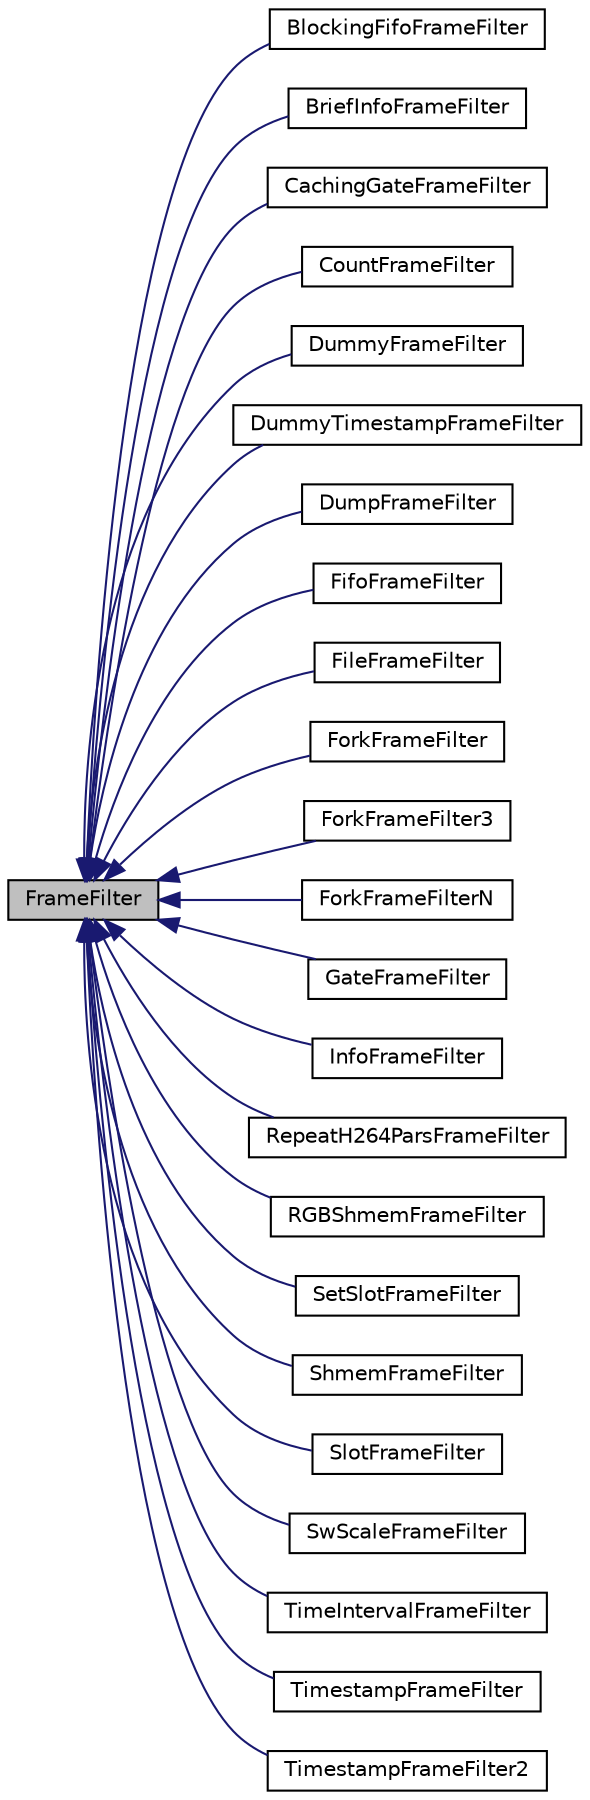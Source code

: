 digraph "FrameFilter"
{
  edge [fontname="Helvetica",fontsize="10",labelfontname="Helvetica",labelfontsize="10"];
  node [fontname="Helvetica",fontsize="10",shape=record];
  rankdir="LR";
  Node0 [label="FrameFilter",height=0.2,width=0.4,color="black", fillcolor="grey75", style="filled", fontcolor="black"];
  Node0 -> Node1 [dir="back",color="midnightblue",fontsize="10",style="solid",fontname="Helvetica"];
  Node1 [label="BlockingFifoFrameFilter",height=0.2,width=0.4,color="black", fillcolor="white", style="filled",URL="$classBlockingFifoFrameFilter.html",tooltip="Passes frames to a multiprocessing fifo. "];
  Node0 -> Node2 [dir="back",color="midnightblue",fontsize="10",style="solid",fontname="Helvetica"];
  Node2 [label="BriefInfoFrameFilter",height=0.2,width=0.4,color="black", fillcolor="white", style="filled",URL="$classBriefInfoFrameFilter.html",tooltip="Dump the beginning of Frame&#39;s payload into stdout in a one-liner. "];
  Node0 -> Node3 [dir="back",color="midnightblue",fontsize="10",style="solid",fontname="Helvetica"];
  Node3 [label="CachingGateFrameFilter",height=0.2,width=0.4,color="black", fillcolor="white", style="filled",URL="$classCachingGateFrameFilter.html",tooltip="Caches SetupFrame s. "];
  Node0 -> Node4 [dir="back",color="midnightblue",fontsize="10",style="solid",fontname="Helvetica"];
  Node4 [label="CountFrameFilter",height=0.2,width=0.4,color="black", fillcolor="white", style="filled",URL="$classCountFrameFilter.html",tooltip="Counts frames passed through this filter. "];
  Node0 -> Node5 [dir="back",color="midnightblue",fontsize="10",style="solid",fontname="Helvetica"];
  Node5 [label="DummyFrameFilter",height=0.2,width=0.4,color="black", fillcolor="white", style="filled",URL="$classDummyFrameFilter.html",tooltip="A \"hello world\" demo class: prints its own name if verbose is set to true. "];
  Node0 -> Node6 [dir="back",color="midnightblue",fontsize="10",style="solid",fontname="Helvetica"];
  Node6 [label="DummyTimestampFrameFilter",height=0.2,width=0.4,color="black", fillcolor="white", style="filled",URL="$classDummyTimestampFrameFilter.html",tooltip="Substitute timestamps with the time they arrive to the client. "];
  Node0 -> Node7 [dir="back",color="midnightblue",fontsize="10",style="solid",fontname="Helvetica"];
  Node7 [label="DumpFrameFilter",height=0.2,width=0.4,color="black", fillcolor="white", style="filled",URL="$classDumpFrameFilter.html",tooltip="Dumps each received packet to a file: use with care! For debugging purposes only. ..."];
  Node0 -> Node8 [dir="back",color="midnightblue",fontsize="10",style="solid",fontname="Helvetica"];
  Node8 [label="FifoFrameFilter",height=0.2,width=0.4,color="black", fillcolor="white", style="filled",URL="$classFifoFrameFilter.html",tooltip="Passes frames to a multiprocessing fifo. "];
  Node0 -> Node9 [dir="back",color="midnightblue",fontsize="10",style="solid",fontname="Helvetica"];
  Node9 [label="FileFrameFilter",height=0.2,width=0.4,color="black", fillcolor="white", style="filled",URL="$classFileFrameFilter.html",tooltip="Pipe stream into a matroska (mkv) file. "];
  Node0 -> Node10 [dir="back",color="midnightblue",fontsize="10",style="solid",fontname="Helvetica"];
  Node10 [label="ForkFrameFilter",height=0.2,width=0.4,color="black", fillcolor="white", style="filled",URL="$classForkFrameFilter.html",tooltip="Replicates frame flow to two filters Use this frame filter to create frame filter tree structures..."];
  Node0 -> Node11 [dir="back",color="midnightblue",fontsize="10",style="solid",fontname="Helvetica"];
  Node11 [label="ForkFrameFilter3",height=0.2,width=0.4,color="black", fillcolor="white", style="filled",URL="$classForkFrameFilter3.html",tooltip="Replicates frame flow to three filters Use this frame filter to create frame filter tree structures..."];
  Node0 -> Node12 [dir="back",color="midnightblue",fontsize="10",style="solid",fontname="Helvetica"];
  Node12 [label="ForkFrameFilterN",height=0.2,width=0.4,color="black", fillcolor="white", style="filled",URL="$classForkFrameFilterN.html",tooltip="Replicates frame flow to arbitrary number of outputs. "];
  Node0 -> Node13 [dir="back",color="midnightblue",fontsize="10",style="solid",fontname="Helvetica"];
  Node13 [label="GateFrameFilter",height=0.2,width=0.4,color="black", fillcolor="white", style="filled",URL="$classGateFrameFilter.html",tooltip="When turned on, passes frames. "];
  Node0 -> Node14 [dir="back",color="midnightblue",fontsize="10",style="solid",fontname="Helvetica"];
  Node14 [label="InfoFrameFilter",height=0.2,width=0.4,color="black", fillcolor="white", style="filled",URL="$classInfoFrameFilter.html",tooltip="Dump the beginning of Frame&#39;s payload into stdout. "];
  Node0 -> Node15 [dir="back",color="midnightblue",fontsize="10",style="solid",fontname="Helvetica"];
  Node15 [label="RepeatH264ParsFrameFilter",height=0.2,width=0.4,color="black", fillcolor="white", style="filled",URL="$classRepeatH264ParsFrameFilter.html",tooltip="For H264, some cameras don&#39;t send sps and pps packets again before every keyframe. "];
  Node0 -> Node16 [dir="back",color="midnightblue",fontsize="10",style="solid",fontname="Helvetica"];
  Node16 [label="RGBShmemFrameFilter",height=0.2,width=0.4,color="black", fillcolor="white", style="filled",URL="$classRGBShmemFrameFilter.html",tooltip="Like ShmemFrameFilter. "];
  Node0 -> Node17 [dir="back",color="midnightblue",fontsize="10",style="solid",fontname="Helvetica"];
  Node17 [label="SetSlotFrameFilter",height=0.2,width=0.4,color="black", fillcolor="white", style="filled",URL="$classSetSlotFrameFilter.html",tooltip="Changes the slot number of the Frame. "];
  Node0 -> Node18 [dir="back",color="midnightblue",fontsize="10",style="solid",fontname="Helvetica"];
  Node18 [label="ShmemFrameFilter",height=0.2,width=0.4,color="black", fillcolor="white", style="filled",URL="$classShmemFrameFilter.html",tooltip="This FrameFilter writes frames into a SharedMemRingBuffer. "];
  Node0 -> Node19 [dir="back",color="midnightblue",fontsize="10",style="solid",fontname="Helvetica"];
  Node19 [label="SlotFrameFilter",height=0.2,width=0.4,color="black", fillcolor="white", style="filled",URL="$classSlotFrameFilter.html",tooltip="Sets the frame slot value. "];
  Node0 -> Node20 [dir="back",color="midnightblue",fontsize="10",style="solid",fontname="Helvetica"];
  Node20 [label="SwScaleFrameFilter",height=0.2,width=0.4,color="black", fillcolor="white", style="filled",URL="$classSwScaleFrameFilter.html",tooltip="Interpolate from YUV bitmap to RGB. "];
  Node0 -> Node21 [dir="back",color="midnightblue",fontsize="10",style="solid",fontname="Helvetica"];
  Node21 [label="TimeIntervalFrameFilter",height=0.2,width=0.4,color="black", fillcolor="white", style="filled",URL="$classTimeIntervalFrameFilter.html",tooltip="Pass frames, but not all of them - only on regular intervals. "];
  Node0 -> Node22 [dir="back",color="midnightblue",fontsize="10",style="solid",fontname="Helvetica"];
  Node22 [label="TimestampFrameFilter",height=0.2,width=0.4,color="black", fillcolor="white", style="filled",URL="$classTimestampFrameFilter.html",tooltip="Corrects erroneous timestamps (while preserving timestamp distances). "];
  Node0 -> Node23 [dir="back",color="midnightblue",fontsize="10",style="solid",fontname="Helvetica"];
  Node23 [label="TimestampFrameFilter2",height=0.2,width=0.4,color="black", fillcolor="white", style="filled",URL="$classTimestampFrameFilter2.html",tooltip="Corrects erroneous timestamps (while preserving timestamp distances). "];
}
